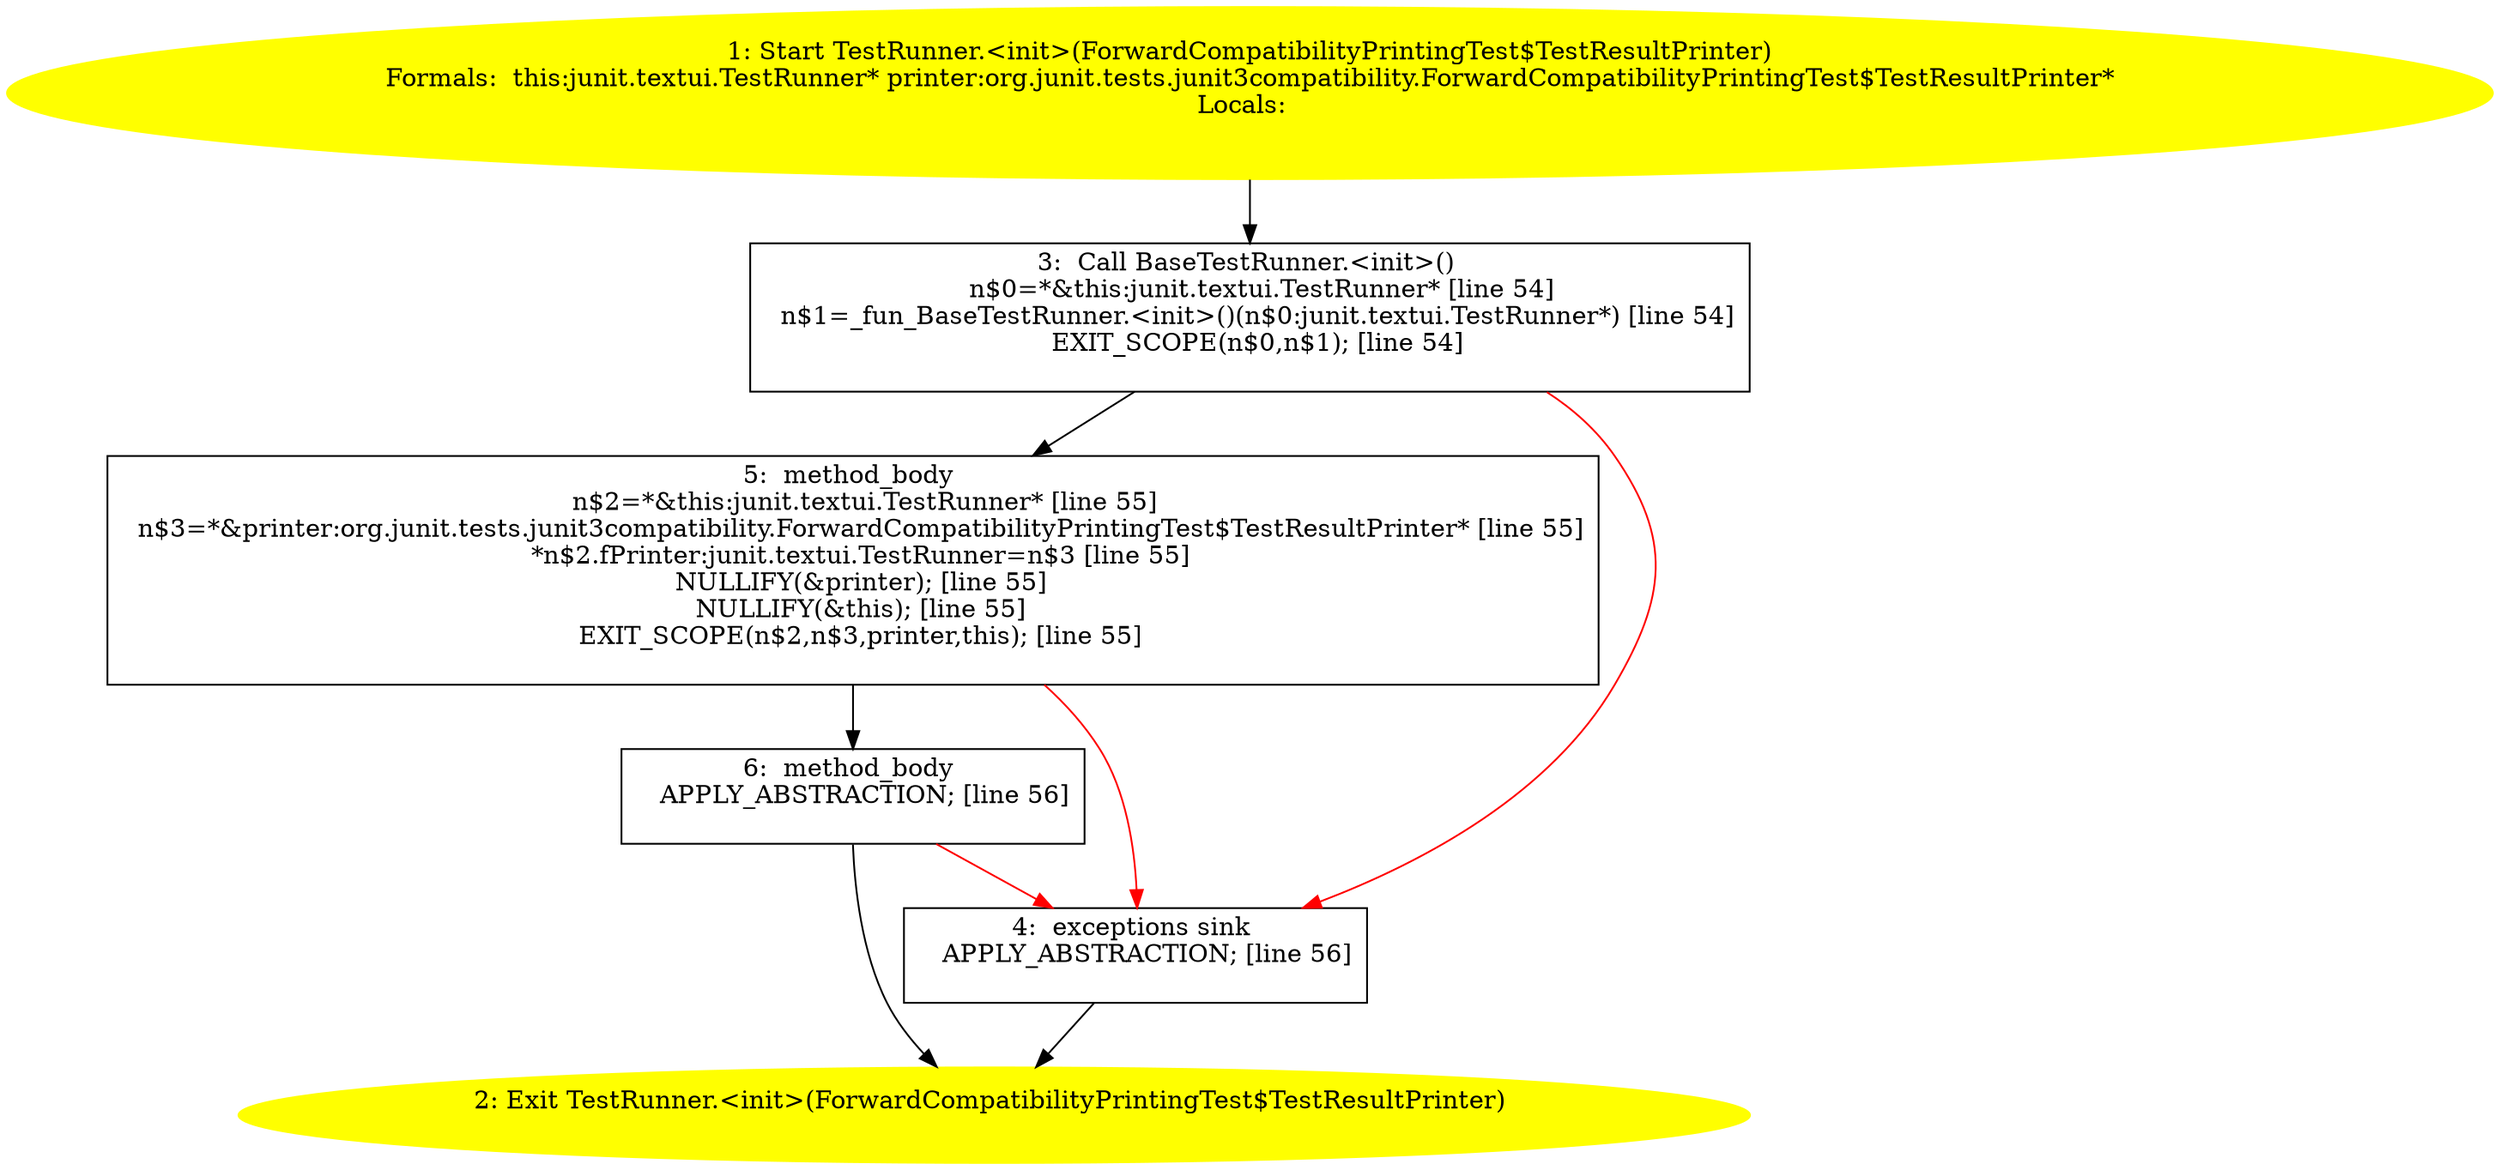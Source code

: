 /* @generated */
digraph cfg {
"junit.textui.TestRunner.<init>(org.junit.tests.junit3compatibility.ForwardCompatibilityPrintingTest$.8b25b824f4635aa4a6c685c3274df977_1" [label="1: Start TestRunner.<init>(ForwardCompatibilityPrintingTest$TestResultPrinter)\nFormals:  this:junit.textui.TestRunner* printer:org.junit.tests.junit3compatibility.ForwardCompatibilityPrintingTest$TestResultPrinter*\nLocals:  \n  " color=yellow style=filled]
	

	 "junit.textui.TestRunner.<init>(org.junit.tests.junit3compatibility.ForwardCompatibilityPrintingTest$.8b25b824f4635aa4a6c685c3274df977_1" -> "junit.textui.TestRunner.<init>(org.junit.tests.junit3compatibility.ForwardCompatibilityPrintingTest$.8b25b824f4635aa4a6c685c3274df977_3" ;
"junit.textui.TestRunner.<init>(org.junit.tests.junit3compatibility.ForwardCompatibilityPrintingTest$.8b25b824f4635aa4a6c685c3274df977_2" [label="2: Exit TestRunner.<init>(ForwardCompatibilityPrintingTest$TestResultPrinter) \n  " color=yellow style=filled]
	

"junit.textui.TestRunner.<init>(org.junit.tests.junit3compatibility.ForwardCompatibilityPrintingTest$.8b25b824f4635aa4a6c685c3274df977_3" [label="3:  Call BaseTestRunner.<init>() \n   n$0=*&this:junit.textui.TestRunner* [line 54]\n  n$1=_fun_BaseTestRunner.<init>()(n$0:junit.textui.TestRunner*) [line 54]\n  EXIT_SCOPE(n$0,n$1); [line 54]\n " shape="box"]
	

	 "junit.textui.TestRunner.<init>(org.junit.tests.junit3compatibility.ForwardCompatibilityPrintingTest$.8b25b824f4635aa4a6c685c3274df977_3" -> "junit.textui.TestRunner.<init>(org.junit.tests.junit3compatibility.ForwardCompatibilityPrintingTest$.8b25b824f4635aa4a6c685c3274df977_5" ;
	 "junit.textui.TestRunner.<init>(org.junit.tests.junit3compatibility.ForwardCompatibilityPrintingTest$.8b25b824f4635aa4a6c685c3274df977_3" -> "junit.textui.TestRunner.<init>(org.junit.tests.junit3compatibility.ForwardCompatibilityPrintingTest$.8b25b824f4635aa4a6c685c3274df977_4" [color="red" ];
"junit.textui.TestRunner.<init>(org.junit.tests.junit3compatibility.ForwardCompatibilityPrintingTest$.8b25b824f4635aa4a6c685c3274df977_4" [label="4:  exceptions sink \n   APPLY_ABSTRACTION; [line 56]\n " shape="box"]
	

	 "junit.textui.TestRunner.<init>(org.junit.tests.junit3compatibility.ForwardCompatibilityPrintingTest$.8b25b824f4635aa4a6c685c3274df977_4" -> "junit.textui.TestRunner.<init>(org.junit.tests.junit3compatibility.ForwardCompatibilityPrintingTest$.8b25b824f4635aa4a6c685c3274df977_2" ;
"junit.textui.TestRunner.<init>(org.junit.tests.junit3compatibility.ForwardCompatibilityPrintingTest$.8b25b824f4635aa4a6c685c3274df977_5" [label="5:  method_body \n   n$2=*&this:junit.textui.TestRunner* [line 55]\n  n$3=*&printer:org.junit.tests.junit3compatibility.ForwardCompatibilityPrintingTest$TestResultPrinter* [line 55]\n  *n$2.fPrinter:junit.textui.TestRunner=n$3 [line 55]\n  NULLIFY(&printer); [line 55]\n  NULLIFY(&this); [line 55]\n  EXIT_SCOPE(n$2,n$3,printer,this); [line 55]\n " shape="box"]
	

	 "junit.textui.TestRunner.<init>(org.junit.tests.junit3compatibility.ForwardCompatibilityPrintingTest$.8b25b824f4635aa4a6c685c3274df977_5" -> "junit.textui.TestRunner.<init>(org.junit.tests.junit3compatibility.ForwardCompatibilityPrintingTest$.8b25b824f4635aa4a6c685c3274df977_6" ;
	 "junit.textui.TestRunner.<init>(org.junit.tests.junit3compatibility.ForwardCompatibilityPrintingTest$.8b25b824f4635aa4a6c685c3274df977_5" -> "junit.textui.TestRunner.<init>(org.junit.tests.junit3compatibility.ForwardCompatibilityPrintingTest$.8b25b824f4635aa4a6c685c3274df977_4" [color="red" ];
"junit.textui.TestRunner.<init>(org.junit.tests.junit3compatibility.ForwardCompatibilityPrintingTest$.8b25b824f4635aa4a6c685c3274df977_6" [label="6:  method_body \n   APPLY_ABSTRACTION; [line 56]\n " shape="box"]
	

	 "junit.textui.TestRunner.<init>(org.junit.tests.junit3compatibility.ForwardCompatibilityPrintingTest$.8b25b824f4635aa4a6c685c3274df977_6" -> "junit.textui.TestRunner.<init>(org.junit.tests.junit3compatibility.ForwardCompatibilityPrintingTest$.8b25b824f4635aa4a6c685c3274df977_2" ;
	 "junit.textui.TestRunner.<init>(org.junit.tests.junit3compatibility.ForwardCompatibilityPrintingTest$.8b25b824f4635aa4a6c685c3274df977_6" -> "junit.textui.TestRunner.<init>(org.junit.tests.junit3compatibility.ForwardCompatibilityPrintingTest$.8b25b824f4635aa4a6c685c3274df977_4" [color="red" ];
}
